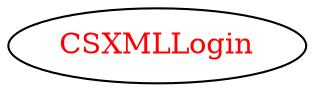 digraph dependencyGraph {
 concentrate=true;
 ranksep="2.0";
 rankdir="LR"; 
 splines="ortho";
"CSXMLLogin" [fontcolor="red"];
}